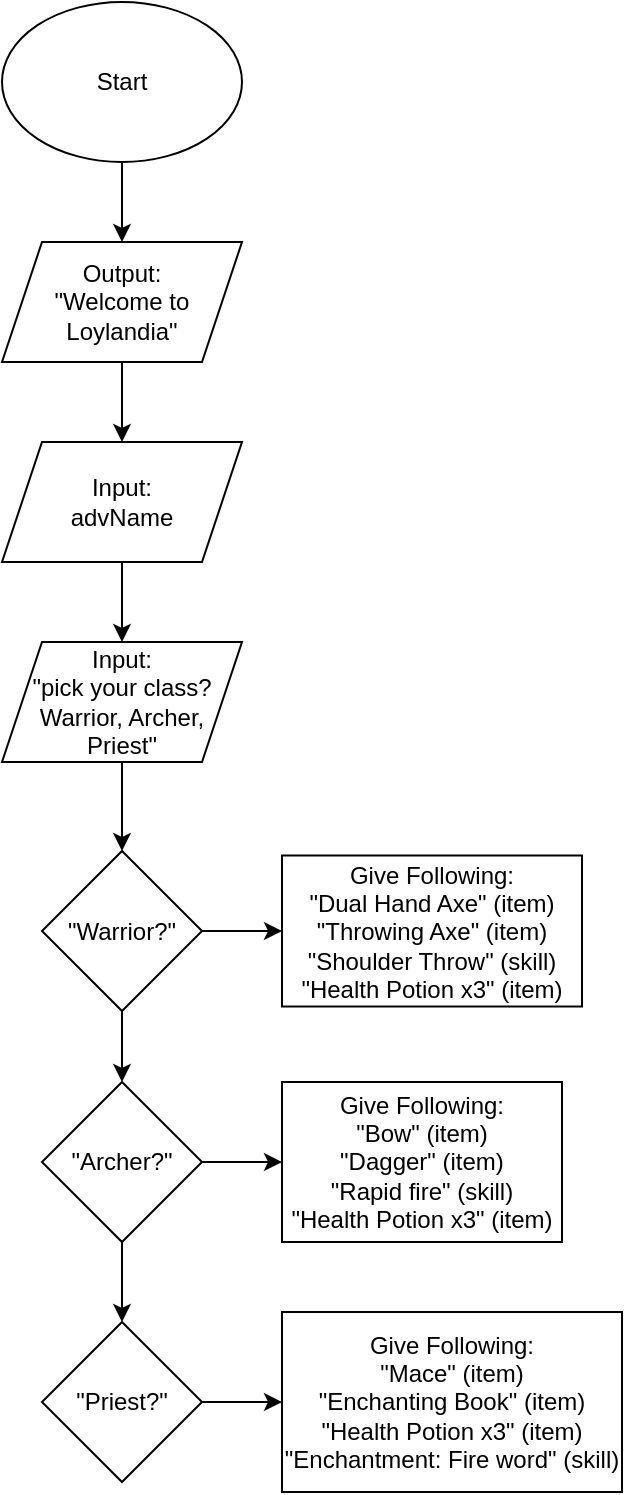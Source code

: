 <mxfile version="14.4.4" type="github">
  <diagram id="C5RBs43oDa-KdzZeNtuy" name="Page-1">
    <mxGraphModel dx="1317" dy="454" grid="1" gridSize="10" guides="1" tooltips="1" connect="1" arrows="1" fold="1" page="1" pageScale="1" pageWidth="827" pageHeight="1169" math="0" shadow="0">
      <root>
        <mxCell id="WIyWlLk6GJQsqaUBKTNV-0" />
        <mxCell id="WIyWlLk6GJQsqaUBKTNV-1" parent="WIyWlLk6GJQsqaUBKTNV-0" />
        <mxCell id="oxnMFIMo6EgywjvBsu5N-2" value="" style="edgeStyle=orthogonalEdgeStyle;rounded=0;orthogonalLoop=1;jettySize=auto;html=1;" edge="1" parent="WIyWlLk6GJQsqaUBKTNV-1" source="oxnMFIMo6EgywjvBsu5N-0" target="oxnMFIMo6EgywjvBsu5N-1">
          <mxGeometry relative="1" as="geometry" />
        </mxCell>
        <mxCell id="oxnMFIMo6EgywjvBsu5N-0" value="Start" style="ellipse;whiteSpace=wrap;html=1;" vertex="1" parent="WIyWlLk6GJQsqaUBKTNV-1">
          <mxGeometry x="-60" y="80" width="120" height="80" as="geometry" />
        </mxCell>
        <mxCell id="oxnMFIMo6EgywjvBsu5N-4" value="" style="edgeStyle=orthogonalEdgeStyle;rounded=0;orthogonalLoop=1;jettySize=auto;html=1;" edge="1" parent="WIyWlLk6GJQsqaUBKTNV-1" source="oxnMFIMo6EgywjvBsu5N-1" target="oxnMFIMo6EgywjvBsu5N-3">
          <mxGeometry relative="1" as="geometry" />
        </mxCell>
        <mxCell id="oxnMFIMo6EgywjvBsu5N-1" value="Output:&lt;br&gt;&quot;Welcome to Loylandia&quot;" style="shape=parallelogram;perimeter=parallelogramPerimeter;whiteSpace=wrap;html=1;fixedSize=1;" vertex="1" parent="WIyWlLk6GJQsqaUBKTNV-1">
          <mxGeometry x="-60" y="200" width="120" height="60" as="geometry" />
        </mxCell>
        <mxCell id="oxnMFIMo6EgywjvBsu5N-6" value="" style="edgeStyle=orthogonalEdgeStyle;rounded=0;orthogonalLoop=1;jettySize=auto;html=1;" edge="1" parent="WIyWlLk6GJQsqaUBKTNV-1" source="oxnMFIMo6EgywjvBsu5N-3" target="oxnMFIMo6EgywjvBsu5N-5">
          <mxGeometry relative="1" as="geometry" />
        </mxCell>
        <mxCell id="oxnMFIMo6EgywjvBsu5N-3" value="Input:&lt;br&gt;advName&lt;br&gt;" style="shape=parallelogram;perimeter=parallelogramPerimeter;whiteSpace=wrap;html=1;fixedSize=1;" vertex="1" parent="WIyWlLk6GJQsqaUBKTNV-1">
          <mxGeometry x="-60" y="300" width="120" height="60" as="geometry" />
        </mxCell>
        <mxCell id="oxnMFIMo6EgywjvBsu5N-9" value="" style="edgeStyle=orthogonalEdgeStyle;rounded=0;orthogonalLoop=1;jettySize=auto;html=1;" edge="1" parent="WIyWlLk6GJQsqaUBKTNV-1" source="oxnMFIMo6EgywjvBsu5N-5" target="oxnMFIMo6EgywjvBsu5N-8">
          <mxGeometry relative="1" as="geometry" />
        </mxCell>
        <mxCell id="oxnMFIMo6EgywjvBsu5N-5" value="Input:&lt;br&gt;&quot;pick your class?&lt;br&gt;Warrior, Archer, Priest&quot;" style="shape=parallelogram;perimeter=parallelogramPerimeter;whiteSpace=wrap;html=1;fixedSize=1;" vertex="1" parent="WIyWlLk6GJQsqaUBKTNV-1">
          <mxGeometry x="-60" y="400" width="120" height="60" as="geometry" />
        </mxCell>
        <mxCell id="oxnMFIMo6EgywjvBsu5N-11" value="" style="edgeStyle=orthogonalEdgeStyle;rounded=0;orthogonalLoop=1;jettySize=auto;html=1;" edge="1" parent="WIyWlLk6GJQsqaUBKTNV-1" source="oxnMFIMo6EgywjvBsu5N-8" target="oxnMFIMo6EgywjvBsu5N-10">
          <mxGeometry relative="1" as="geometry" />
        </mxCell>
        <mxCell id="oxnMFIMo6EgywjvBsu5N-13" value="" style="edgeStyle=orthogonalEdgeStyle;rounded=0;orthogonalLoop=1;jettySize=auto;html=1;" edge="1" parent="WIyWlLk6GJQsqaUBKTNV-1" source="oxnMFIMo6EgywjvBsu5N-8" target="oxnMFIMo6EgywjvBsu5N-12">
          <mxGeometry relative="1" as="geometry" />
        </mxCell>
        <mxCell id="oxnMFIMo6EgywjvBsu5N-8" value="&quot;Warrior?&quot;" style="rhombus;whiteSpace=wrap;html=1;" vertex="1" parent="WIyWlLk6GJQsqaUBKTNV-1">
          <mxGeometry x="-40" y="504.5" width="80" height="80" as="geometry" />
        </mxCell>
        <mxCell id="oxnMFIMo6EgywjvBsu5N-10" value="Give Following:&lt;br&gt;&quot;Dual Hand Axe&quot; (item)&lt;br&gt;&quot;Throwing Axe&quot; (item)&lt;br&gt;&quot;Shoulder Throw&quot; (skill)&lt;br&gt;&quot;Health Potion x3&quot; (item)" style="whiteSpace=wrap;html=1;" vertex="1" parent="WIyWlLk6GJQsqaUBKTNV-1">
          <mxGeometry x="80" y="506.75" width="150" height="75.5" as="geometry" />
        </mxCell>
        <mxCell id="oxnMFIMo6EgywjvBsu5N-15" value="" style="edgeStyle=orthogonalEdgeStyle;rounded=0;orthogonalLoop=1;jettySize=auto;html=1;" edge="1" parent="WIyWlLk6GJQsqaUBKTNV-1" source="oxnMFIMo6EgywjvBsu5N-12" target="oxnMFIMo6EgywjvBsu5N-14">
          <mxGeometry relative="1" as="geometry" />
        </mxCell>
        <mxCell id="oxnMFIMo6EgywjvBsu5N-17" value="" style="edgeStyle=orthogonalEdgeStyle;rounded=0;orthogonalLoop=1;jettySize=auto;html=1;" edge="1" parent="WIyWlLk6GJQsqaUBKTNV-1" source="oxnMFIMo6EgywjvBsu5N-12" target="oxnMFIMo6EgywjvBsu5N-16">
          <mxGeometry relative="1" as="geometry" />
        </mxCell>
        <mxCell id="oxnMFIMo6EgywjvBsu5N-12" value="&quot;Archer?&quot;" style="rhombus;whiteSpace=wrap;html=1;" vertex="1" parent="WIyWlLk6GJQsqaUBKTNV-1">
          <mxGeometry x="-40" y="620" width="80" height="80" as="geometry" />
        </mxCell>
        <mxCell id="oxnMFIMo6EgywjvBsu5N-14" value="Give Following:&lt;br&gt;&quot;Bow&quot; (item)&lt;br&gt;&quot;Dagger&quot; (item)&lt;br&gt;&quot;Rapid fire&quot; (skill)&lt;br&gt;&quot;Health Potion x3&quot; (item)" style="whiteSpace=wrap;html=1;" vertex="1" parent="WIyWlLk6GJQsqaUBKTNV-1">
          <mxGeometry x="80" y="620" width="140" height="80" as="geometry" />
        </mxCell>
        <mxCell id="oxnMFIMo6EgywjvBsu5N-19" value="" style="edgeStyle=orthogonalEdgeStyle;rounded=0;orthogonalLoop=1;jettySize=auto;html=1;" edge="1" parent="WIyWlLk6GJQsqaUBKTNV-1" source="oxnMFIMo6EgywjvBsu5N-16" target="oxnMFIMo6EgywjvBsu5N-18">
          <mxGeometry relative="1" as="geometry" />
        </mxCell>
        <mxCell id="oxnMFIMo6EgywjvBsu5N-16" value="&quot;Priest?&quot;" style="rhombus;whiteSpace=wrap;html=1;" vertex="1" parent="WIyWlLk6GJQsqaUBKTNV-1">
          <mxGeometry x="-40" y="740" width="80" height="80" as="geometry" />
        </mxCell>
        <mxCell id="oxnMFIMo6EgywjvBsu5N-18" value="Give Following:&lt;br&gt;&quot;Mace&quot; (item)&lt;br&gt;&quot;Enchanting Book&quot; (item)&lt;br&gt;&quot;Health Potion x3&quot; (item)&lt;br&gt;&quot;Enchantment: Fire word&quot; (skill)" style="whiteSpace=wrap;html=1;" vertex="1" parent="WIyWlLk6GJQsqaUBKTNV-1">
          <mxGeometry x="80" y="735" width="170" height="90" as="geometry" />
        </mxCell>
      </root>
    </mxGraphModel>
  </diagram>
</mxfile>
